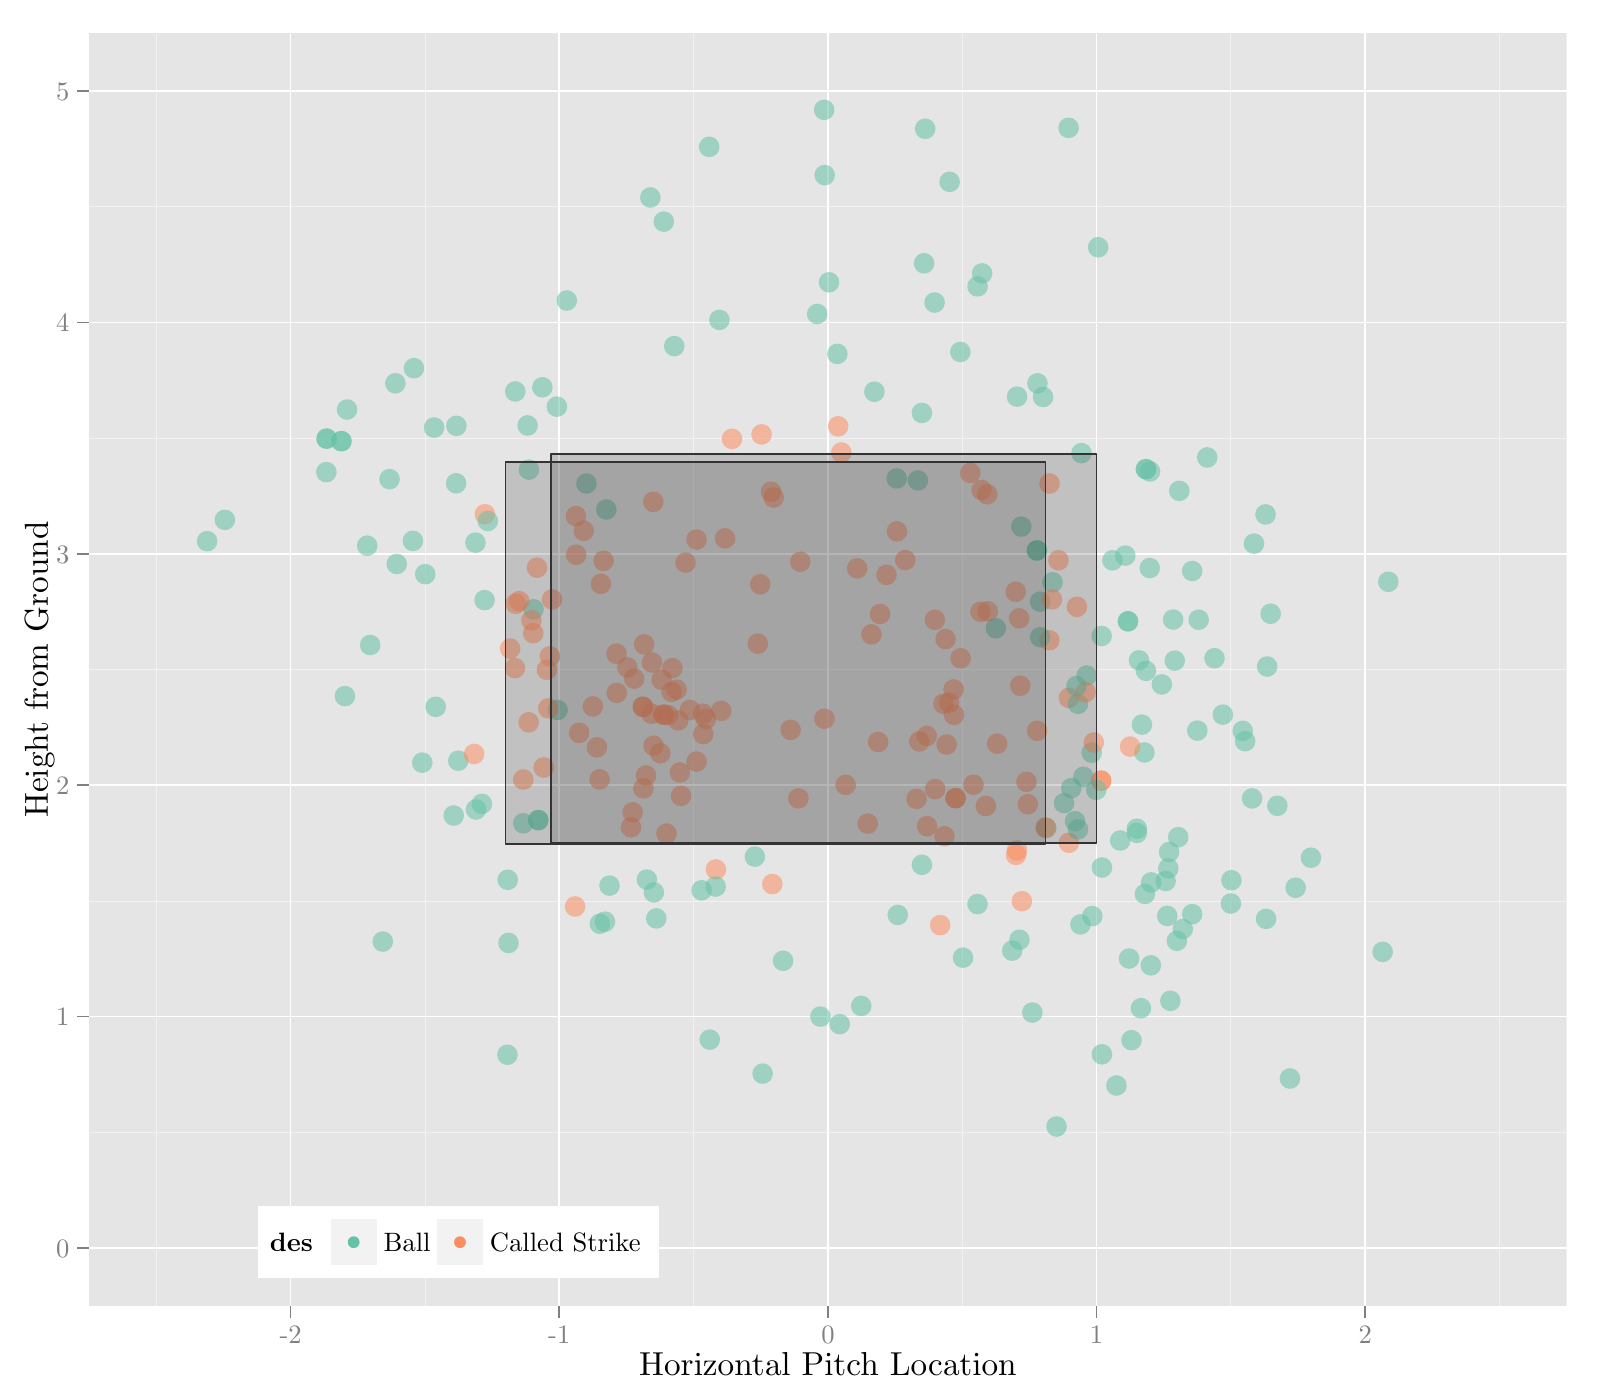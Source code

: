 % Created by tikzDevice version 0.6.2-92-0ad2792 on 2012-10-13 12:05:11
% !TEX encoding = UTF-8 Unicode
\documentclass[10pt]{article}

\nonstopmode

\usepackage{tikz}

\usepackage[active,tightpage,psfixbb]{preview}

\PreviewEnvironment{pgfpicture}

\setlength\PreviewBorder{0pt}
\begin{document}

\begin{tikzpicture}[x=1pt,y=1pt]
\definecolor[named]{fillColor}{rgb}{1.00,1.00,1.00}
\path[use as bounding box,fill=fillColor,fill opacity=0.00] (0,0) rectangle (578.16,505.89);
\begin{scope}
\path[clip] (  0.00,  0.00) rectangle (578.16,505.89);
\definecolor[named]{drawColor}{rgb}{1.00,1.00,1.00}
\definecolor[named]{fillColor}{rgb}{1.00,1.00,1.00}

\path[draw=drawColor,line width= 0.6pt,line join=round,line cap=round,fill=fillColor] (  0.00, -0.00) rectangle (578.16,505.89);
\end{scope}
\begin{scope}
\path[clip] ( 32.22, 34.03) rectangle (566.12,493.84);
\definecolor[named]{fillColor}{rgb}{0.90,0.90,0.90}

\path[fill=fillColor] ( 32.22, 34.03) rectangle (566.12,493.84);
\definecolor[named]{drawColor}{rgb}{0.95,0.95,0.95}

\path[draw=drawColor,line width= 0.3pt,line join=round] ( 32.22, 96.74) --
	(566.12, 96.74);

\path[draw=drawColor,line width= 0.3pt,line join=round] ( 32.22,180.34) --
	(566.12,180.34);

\path[draw=drawColor,line width= 0.3pt,line join=round] ( 32.22,263.94) --
	(566.12,263.94);

\path[draw=drawColor,line width= 0.3pt,line join=round] ( 32.22,347.54) --
	(566.12,347.54);

\path[draw=drawColor,line width= 0.3pt,line join=round] ( 32.22,431.14) --
	(566.12,431.14);

\path[draw=drawColor,line width= 0.3pt,line join=round] ( 56.49, 34.03) --
	( 56.49,493.84);

\path[draw=drawColor,line width= 0.3pt,line join=round] (153.56, 34.03) --
	(153.56,493.84);

\path[draw=drawColor,line width= 0.3pt,line join=round] (250.63, 34.03) --
	(250.63,493.84);

\path[draw=drawColor,line width= 0.3pt,line join=round] (347.70, 34.03) --
	(347.70,493.84);

\path[draw=drawColor,line width= 0.3pt,line join=round] (444.78, 34.03) --
	(444.78,493.84);

\path[draw=drawColor,line width= 0.3pt,line join=round] (541.85, 34.03) --
	(541.85,493.84);
\definecolor[named]{drawColor}{rgb}{1.00,1.00,1.00}

\path[draw=drawColor,line width= 0.6pt,line join=round] ( 32.22, 54.94) --
	(566.12, 54.94);

\path[draw=drawColor,line width= 0.6pt,line join=round] ( 32.22,138.54) --
	(566.12,138.54);

\path[draw=drawColor,line width= 0.6pt,line join=round] ( 32.22,222.14) --
	(566.12,222.14);

\path[draw=drawColor,line width= 0.6pt,line join=round] ( 32.22,305.74) --
	(566.12,305.74);

\path[draw=drawColor,line width= 0.6pt,line join=round] ( 32.22,389.34) --
	(566.12,389.34);

\path[draw=drawColor,line width= 0.6pt,line join=round] ( 32.22,472.94) --
	(566.12,472.94);

\path[draw=drawColor,line width= 0.6pt,line join=round] (105.03, 34.03) --
	(105.03,493.84);

\path[draw=drawColor,line width= 0.6pt,line join=round] (202.10, 34.03) --
	(202.10,493.84);

\path[draw=drawColor,line width= 0.6pt,line join=round] (299.17, 34.03) --
	(299.17,493.84);

\path[draw=drawColor,line width= 0.6pt,line join=round] (396.24, 34.03) --
	(396.24,493.84);

\path[draw=drawColor,line width= 0.6pt,line join=round] (493.31, 34.03) --
	(493.31,493.84);
\definecolor[named]{fillColor}{rgb}{0.99,0.55,0.38}

\path[fill=fillColor,fill opacity=0.55] (324.12,313.88) circle (  3.73);

\path[fill=fillColor,fill opacity=0.55] (345.28,217.47) circle (  3.73);

\path[fill=fillColor,fill opacity=0.55] (345.28,217.47) circle (  3.73);
\definecolor[named]{fillColor}{rgb}{0.40,0.76,0.65}

\path[fill=fillColor,fill opacity=0.55] (118.03,347.38) circle (  3.73);

\path[fill=fillColor,fill opacity=0.55] (118.03,347.38) circle (  3.73);

\path[fill=fillColor,fill opacity=0.55] (194.53,209.53) circle (  3.73);

\path[fill=fillColor,fill opacity=0.55] (194.53,209.53) circle (  3.73);

\path[fill=fillColor,fill opacity=0.55] (391.48,225.19) circle (  3.73);

\path[fill=fillColor,fill opacity=0.55] (275.58,117.93) circle (  3.73);

\path[fill=fillColor,fill opacity=0.55] (466.13,116.17) circle (  3.73);
\definecolor[named]{fillColor}{rgb}{0.99,0.55,0.38}

\path[fill=fillColor,fill opacity=0.55] (255.10,246.09) circle (  3.73);

\path[fill=fillColor,fill opacity=0.55] (251.70,230.70) circle (  3.73);
\definecolor[named]{fillColor}{rgb}{0.40,0.76,0.65}

\path[fill=fillColor,fill opacity=0.55] (220.25,185.87) circle (  3.73);

\path[fill=fillColor,fill opacity=0.55] (386.14,459.69) circle (  3.73);

\path[fill=fillColor,fill opacity=0.55] (457.49,173.85) circle (  3.73);

\path[fill=fillColor,fill opacity=0.55] (453.12,309.46) circle (  3.73);

\path[fill=fillColor,fill opacity=0.55] (174.14,215.41) circle (  3.73);

\path[fill=fillColor,fill opacity=0.55] (189.09,208.39) circle (  3.73);

\path[fill=fillColor,fill opacity=0.55] (406.63,305.12) circle (  3.73);

\path[fill=fillColor,fill opacity=0.55] (295.29,392.43) circle (  3.73);

\path[fill=fillColor,fill opacity=0.55] (347.02,378.71) circle (  3.73);

\path[fill=fillColor,fill opacity=0.55] (369.06,315.60) circle (  3.73);
\definecolor[named]{fillColor}{rgb}{0.99,0.55,0.38}

\path[fill=fillColor,fill opacity=0.55] (341.69,274.96) circle (  3.73);

\path[fill=fillColor,fill opacity=0.55] (379.16,274.53) circle (  3.73);
\definecolor[named]{fillColor}{rgb}{0.40,0.76,0.65}

\path[fill=fillColor,fill opacity=0.55] (171.81,309.81) circle (  3.73);

\path[fill=fillColor,fill opacity=0.55] (413.52,233.98) circle (  3.73);
\definecolor[named]{fillColor}{rgb}{0.99,0.55,0.38}

\path[fill=fillColor,fill opacity=0.55] (184.33,271.52) circle (  3.73);
\definecolor[named]{fillColor}{rgb}{0.40,0.76,0.65}

\path[fill=fillColor,fill opacity=0.55] (394.69,174.85) circle (  3.73);

\path[fill=fillColor,fill opacity=0.55] (422.45,198.01) circle (  3.73);
\definecolor[named]{fillColor}{rgb}{0.99,0.55,0.38}

\path[fill=fillColor,fill opacity=0.55] (242.96,264.47) circle (  3.73);

\path[fill=fillColor,fill opacity=0.55] (245.10,245.58) circle (  3.73);
\definecolor[named]{fillColor}{rgb}{0.40,0.76,0.65}

\path[fill=fillColor,fill opacity=0.55] (183.75,165.15) circle (  3.73);

\path[fill=fillColor,fill opacity=0.55] (324.02,333.01) circle (  3.73);
\definecolor[named]{fillColor}{rgb}{0.99,0.55,0.38}

\path[fill=fillColor,fill opacity=0.55] (341.30,203.67) circle (  3.73);
\definecolor[named]{fillColor}{rgb}{0.40,0.76,0.65}

\path[fill=fillColor,fill opacity=0.55] (331.69,332.28) circle (  3.73);

\path[fill=fillColor,fill opacity=0.55] (427.40,170.18) circle (  3.73);
\definecolor[named]{fillColor}{rgb}{0.99,0.55,0.38}

\path[fill=fillColor,fill opacity=0.55] (339.74,171.60) circle (  3.73);

\path[fill=fillColor,fill opacity=0.55] (337.80,281.92) circle (  3.73);

\path[fill=fillColor,fill opacity=0.55] (351.78,222.34) circle (  3.73);
\definecolor[named]{fillColor}{rgb}{0.40,0.76,0.65}

\path[fill=fillColor,fill opacity=0.55] (394.49,233.93) circle (  3.73);
\definecolor[named]{fillColor}{rgb}{0.99,0.55,0.38}

\path[fill=fillColor,fill opacity=0.55] (233.45,225.67) circle (  3.73);

\path[fill=fillColor,fill opacity=0.55] (222.87,255.52) circle (  3.73);
\definecolor[named]{fillColor}{rgb}{0.40,0.76,0.65}

\path[fill=fillColor,fill opacity=0.55] (201.51,249.33) circle (  3.73);

\path[fill=fillColor,fill opacity=0.55] (415.85,157.05) circle (  3.73);

\path[fill=fillColor,fill opacity=0.55] (192.78,285.71) circle (  3.73);

\path[fill=fillColor,fill opacity=0.55] (337.71,396.57) circle (  3.73);
\definecolor[named]{fillColor}{rgb}{0.99,0.55,0.38}

\path[fill=fillColor,fill opacity=0.55] (386.24,201.34) circle (  3.73);
\definecolor[named]{fillColor}{rgb}{0.40,0.76,0.65}

\path[fill=fillColor,fill opacity=0.55] (408.86,130.02) circle (  3.73);
\definecolor[named]{fillColor}{rgb}{0.99,0.55,0.38}

\path[fill=fillColor,fill opacity=0.55] (288.49,217.38) circle (  3.73);
\definecolor[named]{fillColor}{rgb}{0.40,0.76,0.65}

\path[fill=fillColor,fill opacity=0.55] (387.12,221.09) circle (  3.73);

\path[fill=fillColor,fill opacity=0.55] (449.92,238.06) circle (  3.73);
\definecolor[named]{fillColor}{rgb}{0.99,0.55,0.38}

\path[fill=fillColor,fill opacity=0.55] (344.69,247.59) circle (  3.73);

\path[fill=fillColor,fill opacity=0.55] (320.33,298.17) circle (  3.73);

\path[fill=fillColor,fill opacity=0.55] (273.83,273.31) circle (  3.73);
\definecolor[named]{fillColor}{rgb}{0.40,0.76,0.65}

\path[fill=fillColor,fill opacity=0.55] (413.71,182.87) circle (  3.73);

\path[fill=fillColor,fill opacity=0.55] (401.97,303.41) circle (  3.73);
\definecolor[named]{fillColor}{rgb}{0.99,0.55,0.38}

\path[fill=fillColor,fill opacity=0.55] (334.99,207.35) circle (  3.73);

\path[fill=fillColor,fill opacity=0.55] (347.12,268.02) circle (  3.73);

\path[fill=fillColor,fill opacity=0.55] (370.90,223.38) circle (  3.73);
\definecolor[named]{fillColor}{rgb}{0.40,0.76,0.65}

\path[fill=fillColor,fill opacity=0.55] (415.46,300.62) circle (  3.73);
\definecolor[named]{fillColor}{rgb}{0.99,0.55,0.38}

\path[fill=fillColor,fill opacity=0.55] (369.25,180.24) circle (  3.73);
\definecolor[named]{fillColor}{rgb}{0.40,0.76,0.65}

\path[fill=fillColor,fill opacity=0.55] (444.78,179.40) circle (  3.73);
\definecolor[named]{fillColor}{rgb}{0.99,0.55,0.38}

\path[fill=fillColor,fill opacity=0.55] (189.09,224.21) circle (  3.73);
\definecolor[named]{fillColor}{rgb}{0.40,0.76,0.65}

\path[fill=fillColor,fill opacity=0.55] (438.85,268.05) circle (  3.73);

\path[fill=fillColor,fill opacity=0.55] (368.38,166.30) circle (  3.73);

\path[fill=fillColor,fill opacity=0.55] (421.19,187.54) circle (  3.73);

\path[fill=fillColor,fill opacity=0.55] (421.77,174.91) circle (  3.73);
\definecolor[named]{fillColor}{rgb}{0.99,0.55,0.38}

\path[fill=fillColor,fill opacity=0.55] (368.28,282.45) circle (  3.73);
\definecolor[named]{fillColor}{rgb}{0.40,0.76,0.65}

\path[fill=fillColor,fill opacity=0.55] (237.14,174.02) circle (  3.73);

\path[fill=fillColor,fill opacity=0.55] (410.80,204.93) circle (  3.73);

\path[fill=fillColor,fill opacity=0.55] (183.46,187.97) circle (  3.73);
\definecolor[named]{fillColor}{rgb}{0.99,0.55,0.38}

\path[fill=fillColor,fill opacity=0.55] (304.02,342.37) circle (  3.73);
\definecolor[named]{fillColor}{rgb}{0.40,0.76,0.65}

\path[fill=fillColor,fill opacity=0.55] (365.76,162.37) circle (  3.73);

\path[fill=fillColor,fill opacity=0.55] (333.92,410.75) circle (  3.73);

\path[fill=fillColor,fill opacity=0.55] (473.70,195.95) circle (  3.73);

\path[fill=fillColor,fill opacity=0.55] (272.76,196.34) circle (  3.73);

\path[fill=fillColor,fill opacity=0.55] (375.85,288.45) circle (  3.73);

\path[fill=fillColor,fill opacity=0.55] (390.42,171.85) circle (  3.73);
\definecolor[named]{fillColor}{rgb}{0.99,0.55,0.38}

\path[fill=fillColor,fill opacity=0.55] (245.68,226.75) circle (  3.73);
\definecolor[named]{fillColor}{rgb}{0.40,0.76,0.65}

\path[fill=fillColor,fill opacity=0.55] (204.81,397.29) circle (  3.73);

\path[fill=fillColor,fill opacity=0.55] (380.32,295.48) circle (  3.73);
\definecolor[named]{fillColor}{rgb}{0.99,0.55,0.38}

\path[fill=fillColor,fill opacity=0.55] (374.79,241.82) circle (  3.73);
\definecolor[named]{fillColor}{rgb}{0.40,0.76,0.65}

\path[fill=fillColor,fill opacity=0.55] (412.26,141.58) circle (  3.73);

\path[fill=fillColor,fill opacity=0.55] (425.75,203.37) circle (  3.73);
\definecolor[named]{fillColor}{rgb}{0.99,0.55,0.38}

\path[fill=fillColor,fill opacity=0.55] (289.17,302.89) circle (  3.73);
\definecolor[named]{fillColor}{rgb}{0.40,0.76,0.65}

\path[fill=fillColor,fill opacity=0.55] (404.78,202.18) circle (  3.73);
\definecolor[named]{fillColor}{rgb}{0.99,0.55,0.38}

\path[fill=fillColor,fill opacity=0.55] (209.28,241.06) circle (  3.73);
\definecolor[named]{fillColor}{rgb}{0.40,0.76,0.65}

\path[fill=fillColor,fill opacity=0.55] (186.18,364.43) circle (  3.73);
\definecolor[named]{fillColor}{rgb}{0.99,0.55,0.38}

\path[fill=fillColor,fill opacity=0.55] (314.89,276.66) circle (  3.73);
\definecolor[named]{fillColor}{rgb}{0.40,0.76,0.65}

\path[fill=fillColor,fill opacity=0.55] (333.14,356.67) circle (  3.73);

\path[fill=fillColor,fill opacity=0.55] (407.60,281.39) circle (  3.73);

\path[fill=fillColor,fill opacity=0.55] (407.60,281.39) circle (  3.73);

\path[fill=fillColor,fill opacity=0.55] (423.91,282.01) circle (  3.73);
\definecolor[named]{fillColor}{rgb}{0.99,0.55,0.38}

\path[fill=fillColor,fill opacity=0.55] (198.70,268.73) circle (  3.73);
\definecolor[named]{fillColor}{rgb}{0.40,0.76,0.65}

\path[fill=fillColor,fill opacity=0.55] (388.47,209.13) circle (  3.73);
\definecolor[named]{fillColor}{rgb}{0.99,0.55,0.38}

\path[fill=fillColor,fill opacity=0.55] (354.30,284.84) circle (  3.73);

\path[fill=fillColor,fill opacity=0.55] (207.82,178.33) circle (  3.73);

\path[fill=fillColor,fill opacity=0.55] (274.71,294.74) circle (  3.73);
\definecolor[named]{fillColor}{rgb}{0.40,0.76,0.65}

\path[fill=fillColor,fill opacity=0.55] (410.80,206.43) circle (  3.73);

\path[fill=fillColor,fill opacity=0.55] (124.63,254.34) circle (  3.73);

\path[fill=fillColor,fill opacity=0.55] (165.60,231.00) circle (  3.73);

\path[fill=fillColor,fill opacity=0.55] (415.95,187.02) circle (  3.73);

\path[fill=fillColor,fill opacity=0.55] (499.62,161.93) circle (  3.73);

\path[fill=fillColor,fill opacity=0.55] (457.88,265.04) circle (  3.73);
\definecolor[named]{fillColor}{rgb}{0.99,0.55,0.38}

\path[fill=fillColor,fill opacity=0.55] (397.89,223.79) circle (  3.73);

\path[fill=fillColor,fill opacity=0.55] (397.89,223.79) circle (  3.73);
\definecolor[named]{fillColor}{rgb}{0.40,0.76,0.65}

\path[fill=fillColor,fill opacity=0.55] (157.44,250.47) circle (  3.73);

\path[fill=fillColor,fill opacity=0.55] (468.17,185.11) circle (  3.73);

\path[fill=fillColor,fill opacity=0.55] (236.27,183.42) circle (  3.73);

\path[fill=fillColor,fill opacity=0.55] (156.86,351.40) circle (  3.73);

\path[fill=fillColor,fill opacity=0.55] (311.21,142.40) circle (  3.73);
\definecolor[named]{fillColor}{rgb}{0.99,0.55,0.38}

\path[fill=fillColor,fill opacity=0.55] (408.37,236.11) circle (  3.73);
\definecolor[named]{fillColor}{rgb}{0.40,0.76,0.65}

\path[fill=fillColor,fill opacity=0.55] (452.44,217.38) circle (  3.73);
\definecolor[named]{fillColor}{rgb}{0.99,0.55,0.38}

\path[fill=fillColor,fill opacity=0.55] (297.91,246.17) circle (  3.73);

\path[fill=fillColor,fill opacity=0.55] (367.12,196.96) circle (  3.73);

\path[fill=fillColor,fill opacity=0.55] (356.73,327.29) circle (  3.73);
\definecolor[named]{fillColor}{rgb}{0.40,0.76,0.65}

\path[fill=fillColor,fill opacity=0.55] (414.10,263.48) circle (  3.73);
\definecolor[named]{fillColor}{rgb}{0.99,0.55,0.38}

\path[fill=fillColor,fill opacity=0.55] (244.52,256.69) circle (  3.73);
\definecolor[named]{fillColor}{rgb}{0.40,0.76,0.65}

\path[fill=fillColor,fill opacity=0.55] (172.00,213.38) circle (  3.73);
\definecolor[named]{fillColor}{rgb}{0.99,0.55,0.38}

\path[fill=fillColor,fill opacity=0.55] (258.69,191.73) circle (  3.73);
\definecolor[named]{fillColor}{rgb}{0.40,0.76,0.65}

\path[fill=fillColor,fill opacity=0.55] (459.14,284.11) circle (  3.73);
\definecolor[named]{fillColor}{rgb}{0.99,0.55,0.38}

\path[fill=fillColor,fill opacity=0.55] (331.20,217.20) circle (  3.73);
\definecolor[named]{fillColor}{rgb}{0.40,0.76,0.65}

\path[fill=fillColor,fill opacity=0.55] (315.96,364.34) circle (  3.73);

\path[fill=fillColor,fill opacity=0.55] (422.16,192.08) circle (  3.73);

\path[fill=fillColor,fill opacity=0.55] (253.54,184.19) circle (  3.73);

\path[fill=fillColor,fill opacity=0.55] (407.99,159.53) circle (  3.73);

\path[fill=fillColor,fill opacity=0.55] (211.90,331.17) circle (  3.73);

\path[fill=fillColor,fill opacity=0.55] (378.09,206.71) circle (  3.73);
\definecolor[named]{fillColor}{rgb}{0.99,0.55,0.38}

\path[fill=fillColor,fill opacity=0.55] (309.75,300.51) circle (  3.73);

\path[fill=fillColor,fill opacity=0.55] (226.66,264.73) circle (  3.73);
\definecolor[named]{fillColor}{rgb}{0.40,0.76,0.65}

\path[fill=fillColor,fill opacity=0.55] (389.54,206.18) circle (  3.73);
\definecolor[named]{fillColor}{rgb}{0.99,0.55,0.38}

\path[fill=fillColor,fill opacity=0.55] (367.51,198.55) circle (  3.73);
\definecolor[named]{fillColor}{rgb}{0.40,0.76,0.65}

\path[fill=fillColor,fill opacity=0.55] (501.66,295.66) circle (  3.73);
\definecolor[named]{fillColor}{rgb}{0.99,0.55,0.38}

\path[fill=fillColor,fill opacity=0.55] (198.12,249.91) circle (  3.73);
\definecolor[named]{fillColor}{rgb}{0.40,0.76,0.65}

\path[fill=fillColor,fill opacity=0.55] (282.96,158.71) circle (  3.73);
\definecolor[named]{fillColor}{rgb}{0.99,0.55,0.38}

\path[fill=fillColor,fill opacity=0.55] (254.03,248.00) circle (  3.73);

\path[fill=fillColor,fill opacity=0.55] (342.95,251.99) circle (  3.73);
\definecolor[named]{fillColor}{rgb}{0.40,0.76,0.65}

\path[fill=fillColor,fill opacity=0.55] (432.64,241.89) circle (  3.73);

\path[fill=fillColor,fill opacity=0.55] (461.57,214.72) circle (  3.73);
\definecolor[named]{fillColor}{rgb}{0.99,0.55,0.38}

\path[fill=fillColor,fill opacity=0.55] (332.17,237.96) circle (  3.73);
\definecolor[named]{fillColor}{rgb}{0.40,0.76,0.65}

\path[fill=fillColor,fill opacity=0.55] (384.49,215.69) circle (  3.73);

\path[fill=fillColor,fill opacity=0.55] (441.86,247.65) circle (  3.73);
\definecolor[named]{fillColor}{rgb}{0.99,0.55,0.38}

\path[fill=fillColor,fill opacity=0.55] (356.93,284.99) circle (  3.73);
\definecolor[named]{fillColor}{rgb}{0.40,0.76,0.65}

\path[fill=fillColor,fill opacity=0.55] (426.14,328.52) circle (  3.73);
\definecolor[named]{fillColor}{rgb}{0.99,0.55,0.38}

\path[fill=fillColor,fill opacity=0.55] (228.60,212.37) circle (  3.73);
\definecolor[named]{fillColor}{rgb}{0.40,0.76,0.65}

\path[fill=fillColor,fill opacity=0.55] (133.76,272.82) circle (  3.73);

\path[fill=fillColor,fill opacity=0.55] (201.22,358.95) circle (  3.73);
\definecolor[named]{fillColor}{rgb}{0.99,0.55,0.38}

\path[fill=fillColor,fill opacity=0.55] (210.93,314.09) circle (  3.73);

\path[fill=fillColor,fill opacity=0.55] (232.48,220.99) circle (  3.73);

\path[fill=fillColor,fill opacity=0.55] (216.66,224.27) circle (  3.73);
\definecolor[named]{fillColor}{rgb}{0.40,0.76,0.65}

\path[fill=fillColor,fill opacity=0.55] (298.00,442.61) circle (  3.73);

\path[fill=fillColor,fill opacity=0.55] (422.93,144.23) circle (  3.73);

\path[fill=fillColor,fill opacity=0.55] (163.95,211.20) circle (  3.73);

\path[fill=fillColor,fill opacity=0.55] (239.86,425.80) circle (  3.73);
\definecolor[named]{fillColor}{rgb}{0.99,0.55,0.38}

\path[fill=fillColor,fill opacity=0.55] (235.59,266.49) circle (  3.73);

\path[fill=fillColor,fill opacity=0.55] (175.21,320.06) circle (  3.73);

\path[fill=fillColor,fill opacity=0.55] (251.70,310.93) circle (  3.73);
\definecolor[named]{fillColor}{rgb}{0.40,0.76,0.65}

\path[fill=fillColor,fill opacity=0.55] (218.60,172.85) circle (  3.73);
\definecolor[named]{fillColor}{rgb}{0.99,0.55,0.38}

\path[fill=fillColor,fill opacity=0.55] (194.04,300.76) circle (  3.73);

\path[fill=fillColor,fill opacity=0.55] (187.63,288.64) circle (  3.73);
\definecolor[named]{fillColor}{rgb}{0.40,0.76,0.65}

\path[fill=fillColor,fill opacity=0.55] (415.56,335.53) circle (  3.73);

\path[fill=fillColor,fill opacity=0.55] (334.31,459.35) circle (  3.73);

\path[fill=fillColor,fill opacity=0.55] (367.51,362.57) circle (  3.73);

\path[fill=fillColor,fill opacity=0.55] (233.74,188.06) circle (  3.73);
\definecolor[named]{fillColor}{rgb}{0.99,0.55,0.38}

\path[fill=fillColor,fill opacity=0.55] (247.72,302.58) circle (  3.73);
\definecolor[named]{fillColor}{rgb}{0.40,0.76,0.65}

\path[fill=fillColor,fill opacity=0.55] (153.66,298.41) circle (  3.73);
\definecolor[named]{fillColor}{rgb}{0.99,0.55,0.38}

\path[fill=fillColor,fill opacity=0.55] (386.24,253.72) circle (  3.73);

\path[fill=fillColor,fill opacity=0.55] (302.86,351.84) circle (  3.73);

\path[fill=fillColor,fill opacity=0.55] (249.27,249.33) circle (  3.73);
\definecolor[named]{fillColor}{rgb}{0.40,0.76,0.65}

\path[fill=fillColor,fill opacity=0.55] (175.11,289.04) circle (  3.73);
\definecolor[named]{fillColor}{rgb}{0.99,0.55,0.38}

\path[fill=fillColor,fill opacity=0.55] (350.62,335.01) circle (  3.73);
\definecolor[named]{fillColor}{rgb}{0.40,0.76,0.65}

\path[fill=fillColor,fill opacity=0.55] (190.64,352.15) circle (  3.73);
\definecolor[named]{fillColor}{rgb}{0.99,0.55,0.38}

\path[fill=fillColor,fill opacity=0.55] (222.77,269.66) circle (  3.73);

\path[fill=fillColor,fill opacity=0.55] (382.46,303.41) circle (  3.73);
\definecolor[named]{fillColor}{rgb}{0.40,0.76,0.65}

\path[fill=fillColor,fill opacity=0.55] (424.49,267.15) circle (  3.73);

\path[fill=fillColor,fill opacity=0.55] (390.80,342.15) circle (  3.73);

\path[fill=fillColor,fill opacity=0.55] (256.46,130.21) circle (  3.73);
\definecolor[named]{fillColor}{rgb}{0.99,0.55,0.38}

\path[fill=fillColor,fill opacity=0.55] (318.00,284.01) circle (  3.73);

\path[fill=fillColor,fill opacity=0.55] (278.59,328.24) circle (  3.73);
\definecolor[named]{fillColor}{rgb}{0.40,0.76,0.65}

\path[fill=fillColor,fill opacity=0.55] (140.75,332.75) circle (  3.73);
\definecolor[named]{fillColor}{rgb}{0.99,0.55,0.38}

\path[fill=fillColor,fill opacity=0.55] (208.21,305.43) circle (  3.73);
\definecolor[named]{fillColor}{rgb}{0.40,0.76,0.65}

\path[fill=fillColor,fill opacity=0.55] ( 74.84,310.34) circle (  3.73);
\definecolor[named]{fillColor}{rgb}{0.99,0.55,0.38}

\path[fill=fillColor,fill opacity=0.55] (186.08,264.48) circle (  3.73);
\definecolor[named]{fillColor}{rgb}{0.40,0.76,0.65}

\path[fill=fillColor,fill opacity=0.55] (302.57,378.01) circle (  3.73);
\definecolor[named]{fillColor}{rgb}{0.99,0.55,0.38}

\path[fill=fillColor,fill opacity=0.55] (246.07,218.30) circle (  3.73);

\path[fill=fillColor,fill opacity=0.55] (236.17,236.42) circle (  3.73);
\definecolor[named]{fillColor}{rgb}{0.40,0.76,0.65}

\path[fill=fillColor,fill opacity=0.55] (389.54,251.56) circle (  3.73);

\path[fill=fillColor,fill opacity=0.55] (414.10,336.35) circle (  3.73);
\definecolor[named]{fillColor}{rgb}{0.99,0.55,0.38}

\path[fill=fillColor,fill opacity=0.55] (389.15,286.61) circle (  3.73);
\definecolor[named]{fillColor}{rgb}{0.40,0.76,0.65}

\path[fill=fillColor,fill opacity=0.55] (354.89,407.09) circle (  3.73);
\definecolor[named]{fillColor}{rgb}{0.99,0.55,0.38}

\path[fill=fillColor,fill opacity=0.55] (380.13,289.28) circle (  3.73);

\path[fill=fillColor,fill opacity=0.55] (232.29,250.50) circle (  3.73);

\path[fill=fillColor,fill opacity=0.55] (218.11,303.24) circle (  3.73);
\definecolor[named]{fillColor}{rgb}{0.40,0.76,0.65}

\path[fill=fillColor,fill opacity=0.55] (117.94,335.29) circle (  3.73);

\path[fill=fillColor,fill opacity=0.55] (398.18,124.92) circle (  3.73);

\path[fill=fillColor,fill opacity=0.55] (381.78, 98.82) circle (  3.73);
\definecolor[named]{fillColor}{rgb}{0.99,0.55,0.38}

\path[fill=fillColor,fill opacity=0.55] (239.76,247.66) circle (  3.73);

\path[fill=fillColor,fill opacity=0.55] (239.76,247.66) circle (  3.73);

\path[fill=fillColor,fill opacity=0.55] (337.90,220.73) circle (  3.73);

\path[fill=fillColor,fill opacity=0.55] (208.12,319.37) circle (  3.73);

\path[fill=fillColor,fill opacity=0.55] (334.89,239.96) circle (  3.73);
\definecolor[named]{fillColor}{rgb}{0.40,0.76,0.65}

\path[fill=fillColor,fill opacity=0.55] (411.58,267.29) circle (  3.73);
\definecolor[named]{fillColor}{rgb}{0.99,0.55,0.38}

\path[fill=fillColor,fill opacity=0.55] (240.83,204.69) circle (  3.73);
\definecolor[named]{fillColor}{rgb}{0.40,0.76,0.65}

\path[fill=fillColor,fill opacity=0.55] (235.00,434.53) circle (  3.73);
\definecolor[named]{fillColor}{rgb}{0.99,0.55,0.38}

\path[fill=fillColor,fill opacity=0.55] (260.63,249.01) circle (  3.73);
\definecolor[named]{fillColor}{rgb}{0.40,0.76,0.65}

\path[fill=fillColor,fill opacity=0.55] (299.56,403.88) circle (  3.73);
\definecolor[named]{fillColor}{rgb}{0.99,0.55,0.38}

\path[fill=fillColor,fill opacity=0.55] (228.01,206.93) circle (  3.73);

\path[fill=fillColor,fill opacity=0.55] (279.07,186.43) circle (  3.73);
\definecolor[named]{fillColor}{rgb}{0.40,0.76,0.65}

\path[fill=fillColor,fill opacity=0.55] (324.41,175.28) circle (  3.73);
\definecolor[named]{fillColor}{rgb}{0.99,0.55,0.38}

\path[fill=fillColor,fill opacity=0.55] (344.60,256.76) circle (  3.73);
\definecolor[named]{fillColor}{rgb}{0.40,0.76,0.65}

\path[fill=fillColor,fill opacity=0.55] (398.08,276.08) circle (  3.73);

\path[fill=fillColor,fill opacity=0.55] (396.14,220.50) circle (  3.73);

\path[fill=fillColor,fill opacity=0.55] (343.14,440.18) circle (  3.73);
\definecolor[named]{fillColor}{rgb}{0.99,0.55,0.38}

\path[fill=fillColor,fill opacity=0.55] (354.69,328.83) circle (  3.73);

\path[fill=fillColor,fill opacity=0.55] (241.41,247.51) circle (  3.73);
\definecolor[named]{fillColor}{rgb}{0.40,0.76,0.65}

\path[fill=fillColor,fill opacity=0.55] (219.08,321.78) circle (  3.73);

\path[fill=fillColor,fill opacity=0.55] (374.69,307.00) circle (  3.73);
\definecolor[named]{fillColor}{rgb}{0.99,0.55,0.38}

\path[fill=fillColor,fill opacity=0.55] (327.12,303.49) circle (  3.73);
\definecolor[named]{fillColor}{rgb}{0.40,0.76,0.65}

\path[fill=fillColor,fill opacity=0.55] (333.14,193.39) circle (  3.73);

\path[fill=fillColor,fill opacity=0.55] (176.28,317.62) circle (  3.73);
\definecolor[named]{fillColor}{rgb}{0.99,0.55,0.38}

\path[fill=fillColor,fill opacity=0.55] (236.07,324.56) circle (  3.73);

\path[fill=fillColor,fill opacity=0.55] (371.39,215.28) circle (  3.73);
\definecolor[named]{fillColor}{rgb}{0.40,0.76,0.65}

\path[fill=fillColor,fill opacity=0.55] (412.64,244.05) circle (  3.73);
\definecolor[named]{fillColor}{rgb}{0.99,0.55,0.38}

\path[fill=fillColor,fill opacity=0.55] (356.25,214.63) circle (  3.73);

\path[fill=fillColor,fill opacity=0.55] (235.49,247.98) circle (  3.73);

\path[fill=fillColor,fill opacity=0.55] (214.23,250.60) circle (  3.73);
\definecolor[named]{fillColor}{rgb}{0.40,0.76,0.65}

\path[fill=fillColor,fill opacity=0.55] (414.10,336.35) circle (  3.73);

\path[fill=fillColor,fill opacity=0.55] (183.36,124.75) circle (  3.73);

\path[fill=fillColor,fill opacity=0.55] (296.45,138.55) circle (  3.73);
\definecolor[named]{fillColor}{rgb}{0.99,0.55,0.38}

\path[fill=fillColor,fill opacity=0.55] (367.02,292.04) circle (  3.73);

\path[fill=fillColor,fill opacity=0.55] (232.29,250.50) circle (  3.73);

\path[fill=fillColor,fill opacity=0.55] (191.03,244.87) circle (  3.73);

\path[fill=fillColor,fill opacity=0.55] (196.47,228.57) circle (  3.73);

\path[fill=fillColor,fill opacity=0.55] (279.56,326.10) circle (  3.73);
\definecolor[named]{fillColor}{rgb}{0.40,0.76,0.65}

\path[fill=fillColor,fill opacity=0.55] (430.80,299.56) circle (  3.73);

\path[fill=fillColor,fill opacity=0.55] (392.65,261.78) circle (  3.73);
\definecolor[named]{fillColor}{rgb}{0.99,0.55,0.38}

\path[fill=fillColor,fill opacity=0.55] (232.77,273.05) circle (  3.73);
\definecolor[named]{fillColor}{rgb}{0.40,0.76,0.65}

\path[fill=fillColor,fill opacity=0.55] (403.42,113.64) circle (  3.73);
\definecolor[named]{fillColor}{rgb}{0.99,0.55,0.38}

\path[fill=fillColor,fill opacity=0.55] (199.48,289.29) circle (  3.73);
\definecolor[named]{fillColor}{rgb}{0.40,0.76,0.65}

\path[fill=fillColor,fill opacity=0.55] (123.37,346.48) circle (  3.73);

\path[fill=fillColor,fill opacity=0.55] (123.37,346.48) circle (  3.73);

\path[fill=fillColor,fill opacity=0.55] (125.41,357.89) circle (  3.73);

\path[fill=fillColor,fill opacity=0.55] (243.64,380.83) circle (  3.73);

\path[fill=fillColor,fill opacity=0.55] (303.44,135.81) circle (  3.73);

\path[fill=fillColor,fill opacity=0.55] (359.84,278.85) circle (  3.73);
\definecolor[named]{fillColor}{rgb}{0.99,0.55,0.38}

\path[fill=fillColor,fill opacity=0.55] (215.69,235.83) circle (  3.73);
\definecolor[named]{fillColor}{rgb}{0.40,0.76,0.65}

\path[fill=fillColor,fill opacity=0.55] ( 81.24,318.04) circle (  3.73);
\definecolor[named]{fillColor}{rgb}{0.99,0.55,0.38}

\path[fill=fillColor,fill opacity=0.55] (342.07,236.86) circle (  3.73);
\definecolor[named]{fillColor}{rgb}{0.40,0.76,0.65}

\path[fill=fillColor,fill opacity=0.55] (433.13,281.95) circle (  3.73);
\definecolor[named]{fillColor}{rgb}{0.99,0.55,0.38}

\path[fill=fillColor,fill opacity=0.55] (197.63,263.86) circle (  3.73);

\path[fill=fillColor,fill opacity=0.55] (377.80,206.85) circle (  3.73);
\definecolor[named]{fillColor}{rgb}{0.40,0.76,0.65}

\path[fill=fillColor,fill opacity=0.55] (376.92,362.43) circle (  3.73);
\definecolor[named]{fillColor}{rgb}{0.99,0.55,0.38}

\path[fill=fillColor,fill opacity=0.55] (379.25,331.17) circle (  3.73);

\path[fill=fillColor,fill opacity=0.55] (192.00,281.74) circle (  3.73);
\definecolor[named]{fillColor}{rgb}{0.40,0.76,0.65}

\path[fill=fillColor,fill opacity=0.55] (195.98,365.93) circle (  3.73);

\path[fill=fillColor,fill opacity=0.55] (374.69,307.00) circle (  3.73);

\path[fill=fillColor,fill opacity=0.55] (191.13,336.18) circle (  3.73);
\definecolor[named]{fillColor}{rgb}{0.99,0.55,0.38}

\path[fill=fillColor,fill opacity=0.55] (313.53,208.27) circle (  3.73);

\path[fill=fillColor,fill opacity=0.55] (242.67,255.86) circle (  3.73);

\path[fill=fillColor,fill opacity=0.55] (392.26,255.76) circle (  3.73);

\path[fill=fillColor,fill opacity=0.55] (305.58,222.30) circle (  3.73);
\definecolor[named]{fillColor}{rgb}{0.40,0.76,0.65}

\path[fill=fillColor,fill opacity=0.55] (436.23,340.59) circle (  3.73);

\path[fill=fillColor,fill opacity=0.55] (152.59,230.31) circle (  3.73);

\path[fill=fillColor,fill opacity=0.55] (216.75,172.09) circle (  3.73);

\path[fill=fillColor,fill opacity=0.55] (449.05,241.80) circle (  3.73);
\definecolor[named]{fillColor}{rgb}{0.99,0.55,0.38}

\path[fill=fillColor,fill opacity=0.55] (264.51,347.30) circle (  3.73);
\definecolor[named]{fillColor}{rgb}{0.40,0.76,0.65}

\path[fill=fillColor,fill opacity=0.55] (164.82,331.25) circle (  3.73);

\path[fill=fillColor,fill opacity=0.55] (149.58,372.83) circle (  3.73);

\path[fill=fillColor,fill opacity=0.55] (149.19,310.43) circle (  3.73);
\definecolor[named]{fillColor}{rgb}{0.99,0.55,0.38}

\path[fill=fillColor,fill opacity=0.55] (171.33,233.44) circle (  3.73);
\definecolor[named]{fillColor}{rgb}{0.40,0.76,0.65}

\path[fill=fillColor,fill opacity=0.55] (353.24,402.39) circle (  3.73);

\path[fill=fillColor,fill opacity=0.55] (297.81,466.19) circle (  3.73);

\path[fill=fillColor,fill opacity=0.55] (256.26,452.81) circle (  3.73);

\path[fill=fillColor,fill opacity=0.55] (444.97,187.82) circle (  3.73);
\definecolor[named]{fillColor}{rgb}{0.99,0.55,0.38}

\path[fill=fillColor,fill opacity=0.55] (239.08,260.30) circle (  3.73);
\definecolor[named]{fillColor}{rgb}{0.40,0.76,0.65}

\path[fill=fillColor,fill opacity=0.55] (164.92,352.01) circle (  3.73);
\definecolor[named]{fillColor}{rgb}{0.99,0.55,0.38}

\path[fill=fillColor,fill opacity=0.55] (192.68,277.08) circle (  3.73);
\definecolor[named]{fillColor}{rgb}{0.40,0.76,0.65}

\path[fill=fillColor,fill opacity=0.55] (396.82,416.55) circle (  3.73);

\path[fill=fillColor,fill opacity=0.55] (375.85,275.60) circle (  3.73);
\definecolor[named]{fillColor}{rgb}{0.99,0.55,0.38}

\path[fill=fillColor,fill opacity=0.55] (238.60,233.69) circle (  3.73);
\definecolor[named]{fillColor}{rgb}{0.40,0.76,0.65}

\path[fill=fillColor,fill opacity=0.55] (374.88,367.37) circle (  3.73);
\definecolor[named]{fillColor}{rgb}{0.99,0.55,0.38}

\path[fill=fillColor,fill opacity=0.55] (368.67,258.10) circle (  3.73);

\path[fill=fillColor,fill opacity=0.55] (217.14,294.90) circle (  3.73);
\definecolor[named]{fillColor}{rgb}{0.40,0.76,0.65}

\path[fill=fillColor,fill opacity=0.55] (259.95,390.29) circle (  3.73);

\path[fill=fillColor,fill opacity=0.55] (132.69,308.70) circle (  3.73);
\definecolor[named]{fillColor}{rgb}{0.99,0.55,0.38}

\path[fill=fillColor,fill opacity=0.55] (229.18,260.66) circle (  3.73);
\definecolor[named]{fillColor}{rgb}{0.40,0.76,0.65}

\path[fill=fillColor,fill opacity=0.55] (430.80,175.55) circle (  3.73);
\definecolor[named]{fillColor}{rgb}{0.99,0.55,0.38}

\path[fill=fillColor,fill opacity=0.55] (395.27,237.59) circle (  3.73);

\path[fill=fillColor,fill opacity=0.55] (275.19,348.92) circle (  3.73);
\definecolor[named]{fillColor}{rgb}{0.40,0.76,0.65}

\path[fill=fillColor,fill opacity=0.55] (398.18,192.41) circle (  3.73);
\definecolor[named]{fillColor}{rgb}{0.99,0.55,0.38}

\path[fill=fillColor,fill opacity=0.55] (254.13,240.66) circle (  3.73);
\definecolor[named]{fillColor}{rgb}{0.40,0.76,0.65}

\path[fill=fillColor,fill opacity=0.55] (457.30,320.00) circle (  3.73);
\definecolor[named]{fillColor}{rgb}{0.99,0.55,0.38}

\path[fill=fillColor,fill opacity=0.55] (186.37,287.73) circle (  3.73);
\definecolor[named]{fillColor}{rgb}{0.40,0.76,0.65}

\path[fill=fillColor,fill opacity=0.55] (138.32,165.66) circle (  3.73);

\path[fill=fillColor,fill opacity=0.55] (143.37,302.10) circle (  3.73);
\definecolor[named]{fillColor}{rgb}{0.99,0.55,0.38}

\path[fill=fillColor,fill opacity=0.55] (285.68,242.14) circle (  3.73);
\definecolor[named]{fillColor}{rgb}{0.40,0.76,0.65}

\path[fill=fillColor,fill opacity=0.55] (258.59,185.53) circle (  3.73);

\path[fill=fillColor,fill opacity=0.55] (142.88,367.39) circle (  3.73);
\definecolor[named]{fillColor}{rgb}{0.99,0.55,0.38}

\path[fill=fillColor,fill opacity=0.55] (261.99,311.35) circle (  3.73);
\definecolor[named]{fillColor}{rgb}{0.40,0.76,0.65}

\path[fill=fillColor,fill opacity=0.55] (373.04,140.00) circle (  3.73);
\definecolor[named]{fillColor}{rgb}{0.99,0.55,0.38}

\path[fill=fillColor,fill opacity=0.55] (340.91,251.60) circle (  3.73);

\path[fill=fillColor,fill opacity=0.55] (317.32,237.75) circle (  3.73);
\definecolor[named]{fillColor}{rgb}{0.40,0.76,0.65}

\path[fill=fillColor,fill opacity=0.55] (348.00,159.84) circle (  3.73);

\path[fill=fillColor,fill opacity=0.55] (419.83,258.57) circle (  3.73);
\definecolor[named]{fillColor}{rgb}{0.99,0.55,0.38}

\path[fill=fillColor,fill opacity=0.55] (360.32,237.17) circle (  3.73);
\definecolor[named]{fillColor}{rgb}{0.40,0.76,0.65}

\path[fill=fillColor,fill opacity=0.55] (425.26,165.91) circle (  3.73);

\path[fill=fillColor,fill opacity=0.55] (388.96,257.96) circle (  3.73);

\path[fill=fillColor,fill opacity=0.55] (353.24,179.21) circle (  3.73);
\definecolor[named]{drawColor}{rgb}{0.20,0.20,0.20}
\definecolor[named]{fillColor}{rgb}{0.20,0.20,0.20}

\path[draw=drawColor,line width= 0.6pt,line join=round,fill=fillColor,fill opacity=0.20] (182.68,200.98) rectangle (377.80,338.92);

\path[draw=drawColor,line width= 0.6pt,line join=round,fill=fillColor,fill opacity=0.20] (199.18,201.37) rectangle (396.24,341.82);
\end{scope}
\begin{scope}
\path[clip] (  0.00,  0.00) rectangle (578.16,505.89);
\definecolor[named]{drawColor}{rgb}{0.50,0.50,0.50}

\node[text=drawColor,anchor=base east,inner sep=0pt, outer sep=0pt, scale=  0.96] at ( 25.11, 51.63) {0};

\node[text=drawColor,anchor=base east,inner sep=0pt, outer sep=0pt, scale=  0.96] at ( 25.11,135.23) {1};

\node[text=drawColor,anchor=base east,inner sep=0pt, outer sep=0pt, scale=  0.96] at ( 25.11,218.83) {2};

\node[text=drawColor,anchor=base east,inner sep=0pt, outer sep=0pt, scale=  0.96] at ( 25.11,302.43) {3};

\node[text=drawColor,anchor=base east,inner sep=0pt, outer sep=0pt, scale=  0.96] at ( 25.11,386.04) {4};

\node[text=drawColor,anchor=base east,inner sep=0pt, outer sep=0pt, scale=  0.96] at ( 25.11,469.64) {5};
\end{scope}
\begin{scope}
\path[clip] (  0.00,  0.00) rectangle (578.16,505.89);
\definecolor[named]{drawColor}{rgb}{0.50,0.50,0.50}

\path[draw=drawColor,line width= 0.6pt,line join=round] ( 27.95, 54.94) --
	( 32.22, 54.94);

\path[draw=drawColor,line width= 0.6pt,line join=round] ( 27.95,138.54) --
	( 32.22,138.54);

\path[draw=drawColor,line width= 0.6pt,line join=round] ( 27.95,222.14) --
	( 32.22,222.14);

\path[draw=drawColor,line width= 0.6pt,line join=round] ( 27.95,305.74) --
	( 32.22,305.74);

\path[draw=drawColor,line width= 0.6pt,line join=round] ( 27.95,389.34) --
	( 32.22,389.34);

\path[draw=drawColor,line width= 0.6pt,line join=round] ( 27.95,472.94) --
	( 32.22,472.94);
\end{scope}
\begin{scope}
\path[clip] (  0.00,  0.00) rectangle (578.16,505.89);
\definecolor[named]{drawColor}{rgb}{0.50,0.50,0.50}

\path[draw=drawColor,line width= 0.6pt,line join=round] (105.03, 29.77) --
	(105.03, 34.03);

\path[draw=drawColor,line width= 0.6pt,line join=round] (202.10, 29.77) --
	(202.10, 34.03);

\path[draw=drawColor,line width= 0.6pt,line join=round] (299.17, 29.77) --
	(299.17, 34.03);

\path[draw=drawColor,line width= 0.6pt,line join=round] (396.24, 29.77) --
	(396.24, 34.03);

\path[draw=drawColor,line width= 0.6pt,line join=round] (493.31, 29.77) --
	(493.31, 34.03);
\end{scope}
\begin{scope}
\path[clip] (  0.00,  0.00) rectangle (578.16,505.89);
\definecolor[named]{drawColor}{rgb}{0.50,0.50,0.50}

\node[text=drawColor,anchor=base,inner sep=0pt, outer sep=0pt, scale=  0.96] at (105.03, 20.31) {-2};

\node[text=drawColor,anchor=base,inner sep=0pt, outer sep=0pt, scale=  0.96] at (202.10, 20.31) {-1};

\node[text=drawColor,anchor=base,inner sep=0pt, outer sep=0pt, scale=  0.96] at (299.17, 20.31) {0};

\node[text=drawColor,anchor=base,inner sep=0pt, outer sep=0pt, scale=  0.96] at (396.24, 20.31) {1};

\node[text=drawColor,anchor=base,inner sep=0pt, outer sep=0pt, scale=  0.96] at (493.31, 20.31) {2};
\end{scope}
\begin{scope}
\path[clip] (  0.00,  0.00) rectangle (578.16,505.89);
\definecolor[named]{drawColor}{rgb}{0.00,0.00,0.00}

\node[text=drawColor,anchor=base,inner sep=0pt, outer sep=0pt, scale=  1.20] at (299.17,  9.03) {Horizontal Pitch Location};
\end{scope}
\begin{scope}
\path[clip] (  0.00,  0.00) rectangle (578.16,505.89);
\definecolor[named]{drawColor}{rgb}{0.00,0.00,0.00}

\node[text=drawColor,rotate= 90.00,anchor=base,inner sep=0pt, outer sep=0pt, scale=  1.20] at ( 17.30,263.94) {Height from Ground};
\end{scope}
\begin{scope}
\path[clip] (  0.00,  0.00) rectangle (578.16,505.89);
\definecolor[named]{fillColor}{rgb}{1.00,1.00,1.00}

\path[fill=fillColor] ( 93.23, 44.08) rectangle (238.16, 69.97);
\end{scope}
\begin{scope}
\path[clip] (  0.00,  0.00) rectangle (578.16,505.89);
\definecolor[named]{drawColor}{rgb}{0.00,0.00,0.00}

\node[text=drawColor,anchor=base west,inner sep=0pt, outer sep=0pt, scale=  0.96] at ( 97.50, 53.71) {\bfseries des};
\end{scope}
\begin{scope}
\path[clip] (  0.00,  0.00) rectangle (578.16,505.89);
\definecolor[named]{drawColor}{rgb}{1.00,1.00,1.00}
\definecolor[named]{fillColor}{rgb}{0.95,0.95,0.95}

\path[draw=drawColor,line width= 0.6pt,line join=round,line cap=round,fill=fillColor] (119.13, 48.35) rectangle (136.47, 65.70);
\end{scope}
\begin{scope}
\path[clip] (  0.00,  0.00) rectangle (578.16,505.89);
\definecolor[named]{fillColor}{rgb}{0.40,0.76,0.65}

\path[fill=fillColor] (127.80, 57.03) circle (  2.13);
\end{scope}
\begin{scope}
\path[clip] (  0.00,  0.00) rectangle (578.16,505.89);
\definecolor[named]{drawColor}{rgb}{1.00,1.00,1.00}
\definecolor[named]{fillColor}{rgb}{0.95,0.95,0.95}

\path[draw=drawColor,line width= 0.6pt,line join=round,line cap=round,fill=fillColor] (157.54, 48.35) rectangle (174.88, 65.70);
\end{scope}
\begin{scope}
\path[clip] (  0.00,  0.00) rectangle (578.16,505.89);
\definecolor[named]{fillColor}{rgb}{0.99,0.55,0.38}

\path[fill=fillColor] (166.21, 57.03) circle (  2.13);
\end{scope}
\begin{scope}
\path[clip] (  0.00,  0.00) rectangle (578.16,505.89);
\definecolor[named]{drawColor}{rgb}{0.00,0.00,0.00}

\node[text=drawColor,anchor=base west,inner sep=0pt, outer sep=0pt, scale=  0.96] at (138.64, 53.72) {Ball};
\end{scope}
\begin{scope}
\path[clip] (  0.00,  0.00) rectangle (578.16,505.89);
\definecolor[named]{drawColor}{rgb}{0.00,0.00,0.00}

\node[text=drawColor,anchor=base west,inner sep=0pt, outer sep=0pt, scale=  0.96] at (177.05, 53.72) {Called Strike};
\end{scope}
\end{tikzpicture}

\end{document}
